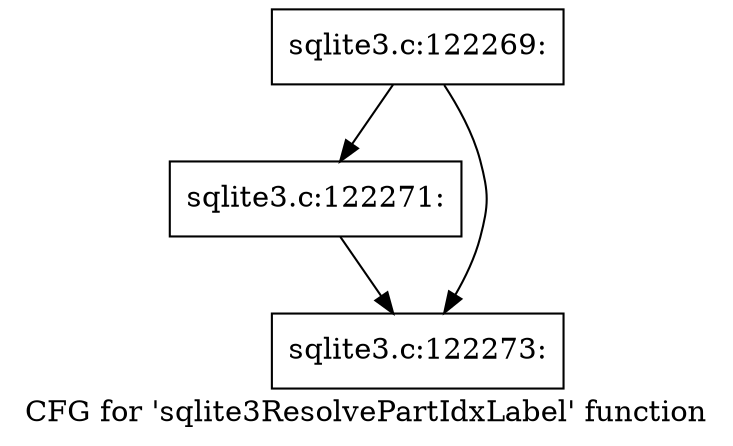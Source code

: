 digraph "CFG for 'sqlite3ResolvePartIdxLabel' function" {
	label="CFG for 'sqlite3ResolvePartIdxLabel' function";

	Node0x55c0f91c8d30 [shape=record,label="{sqlite3.c:122269:}"];
	Node0x55c0f91c8d30 -> Node0x55c0f91d0570;
	Node0x55c0f91c8d30 -> Node0x55c0f91d05c0;
	Node0x55c0f91d0570 [shape=record,label="{sqlite3.c:122271:}"];
	Node0x55c0f91d0570 -> Node0x55c0f91d05c0;
	Node0x55c0f91d05c0 [shape=record,label="{sqlite3.c:122273:}"];
}
